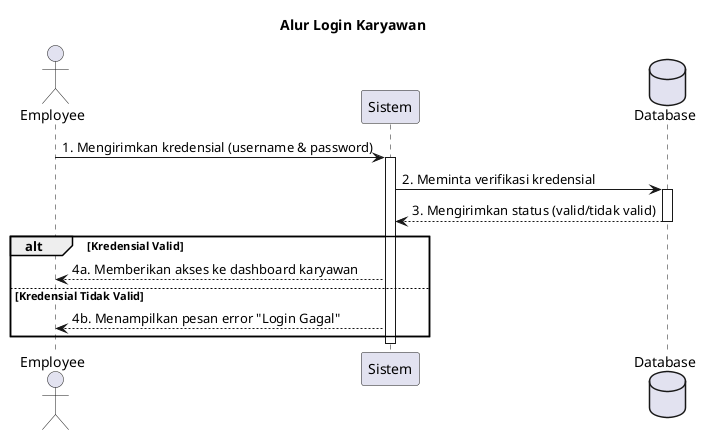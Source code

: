 @startuml
' //===== Konfigurasi Tampilan (Opsional) =====//
' skinparam actorStyle awesome
' skinparam sequenceParticipant underline
' skinparam sequenceArrowingStyle open

' //===== Definisi Aktor & Partisipan =====//
actor Employee
participant "Sistem" as System
database "Database" as DB

' //===== Alur Diagram =====//
title Alur Login Karyawan

Employee -> System : 1. Mengirimkan kredensial (username & password)
activate System

System -> DB : 2. Meminta verifikasi kredensial
activate DB
DB --> System : 3. Mengirimkan status (valid/tidak valid)
deactivate DB

alt Kredensial Valid
    System --> Employee : 4a. Memberikan akses ke dashboard karyawan
else Kredensial Tidak Valid
    System --> Employee : 4b. Menampilkan pesan error "Login Gagal"
end

deactivate System

@enduml